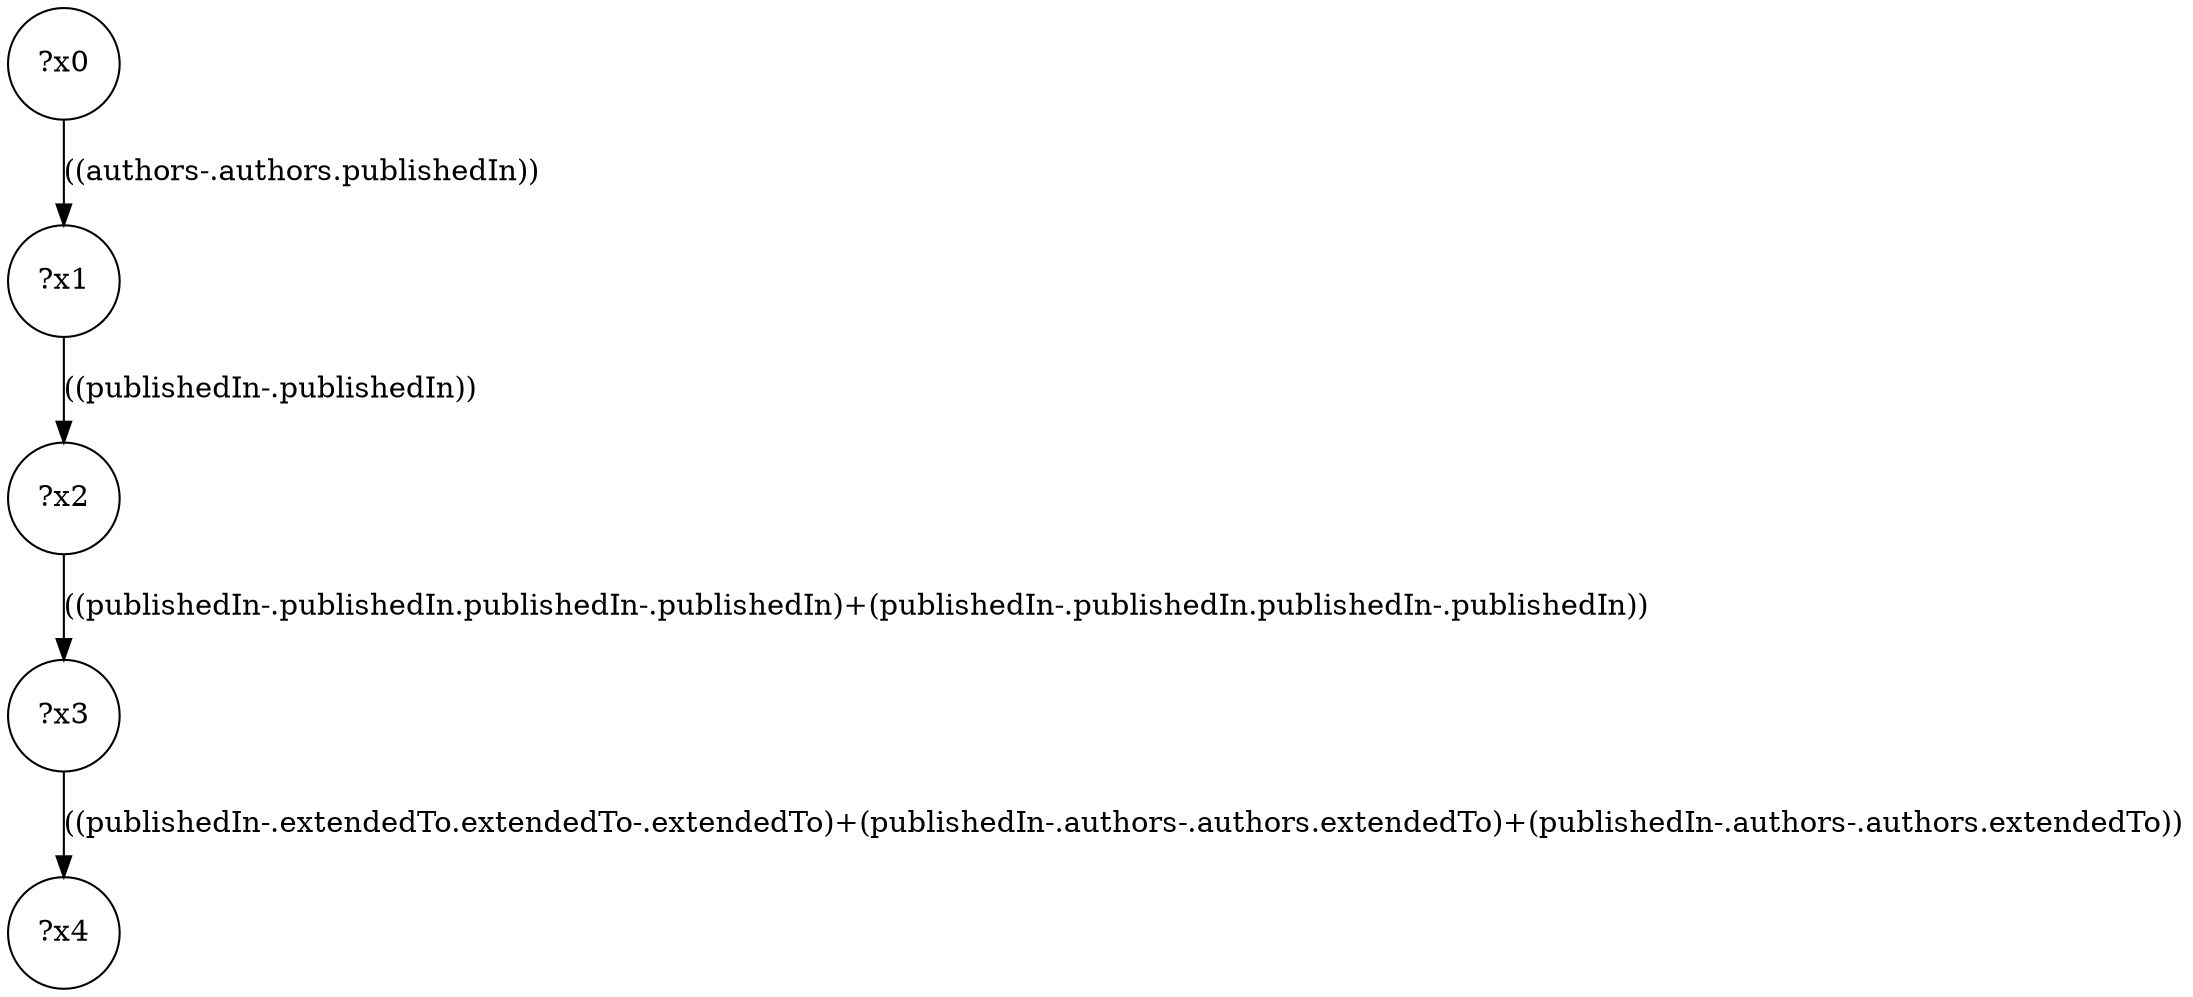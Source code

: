 digraph g {
	x0 [shape=circle, label="?x0"];
	x1 [shape=circle, label="?x1"];
	x0 -> x1 [label="((authors-.authors.publishedIn))"];
	x2 [shape=circle, label="?x2"];
	x1 -> x2 [label="((publishedIn-.publishedIn))"];
	x3 [shape=circle, label="?x3"];
	x2 -> x3 [label="((publishedIn-.publishedIn.publishedIn-.publishedIn)+(publishedIn-.publishedIn.publishedIn-.publishedIn))"];
	x4 [shape=circle, label="?x4"];
	x3 -> x4 [label="((publishedIn-.extendedTo.extendedTo-.extendedTo)+(publishedIn-.authors-.authors.extendedTo)+(publishedIn-.authors-.authors.extendedTo))"];
}
